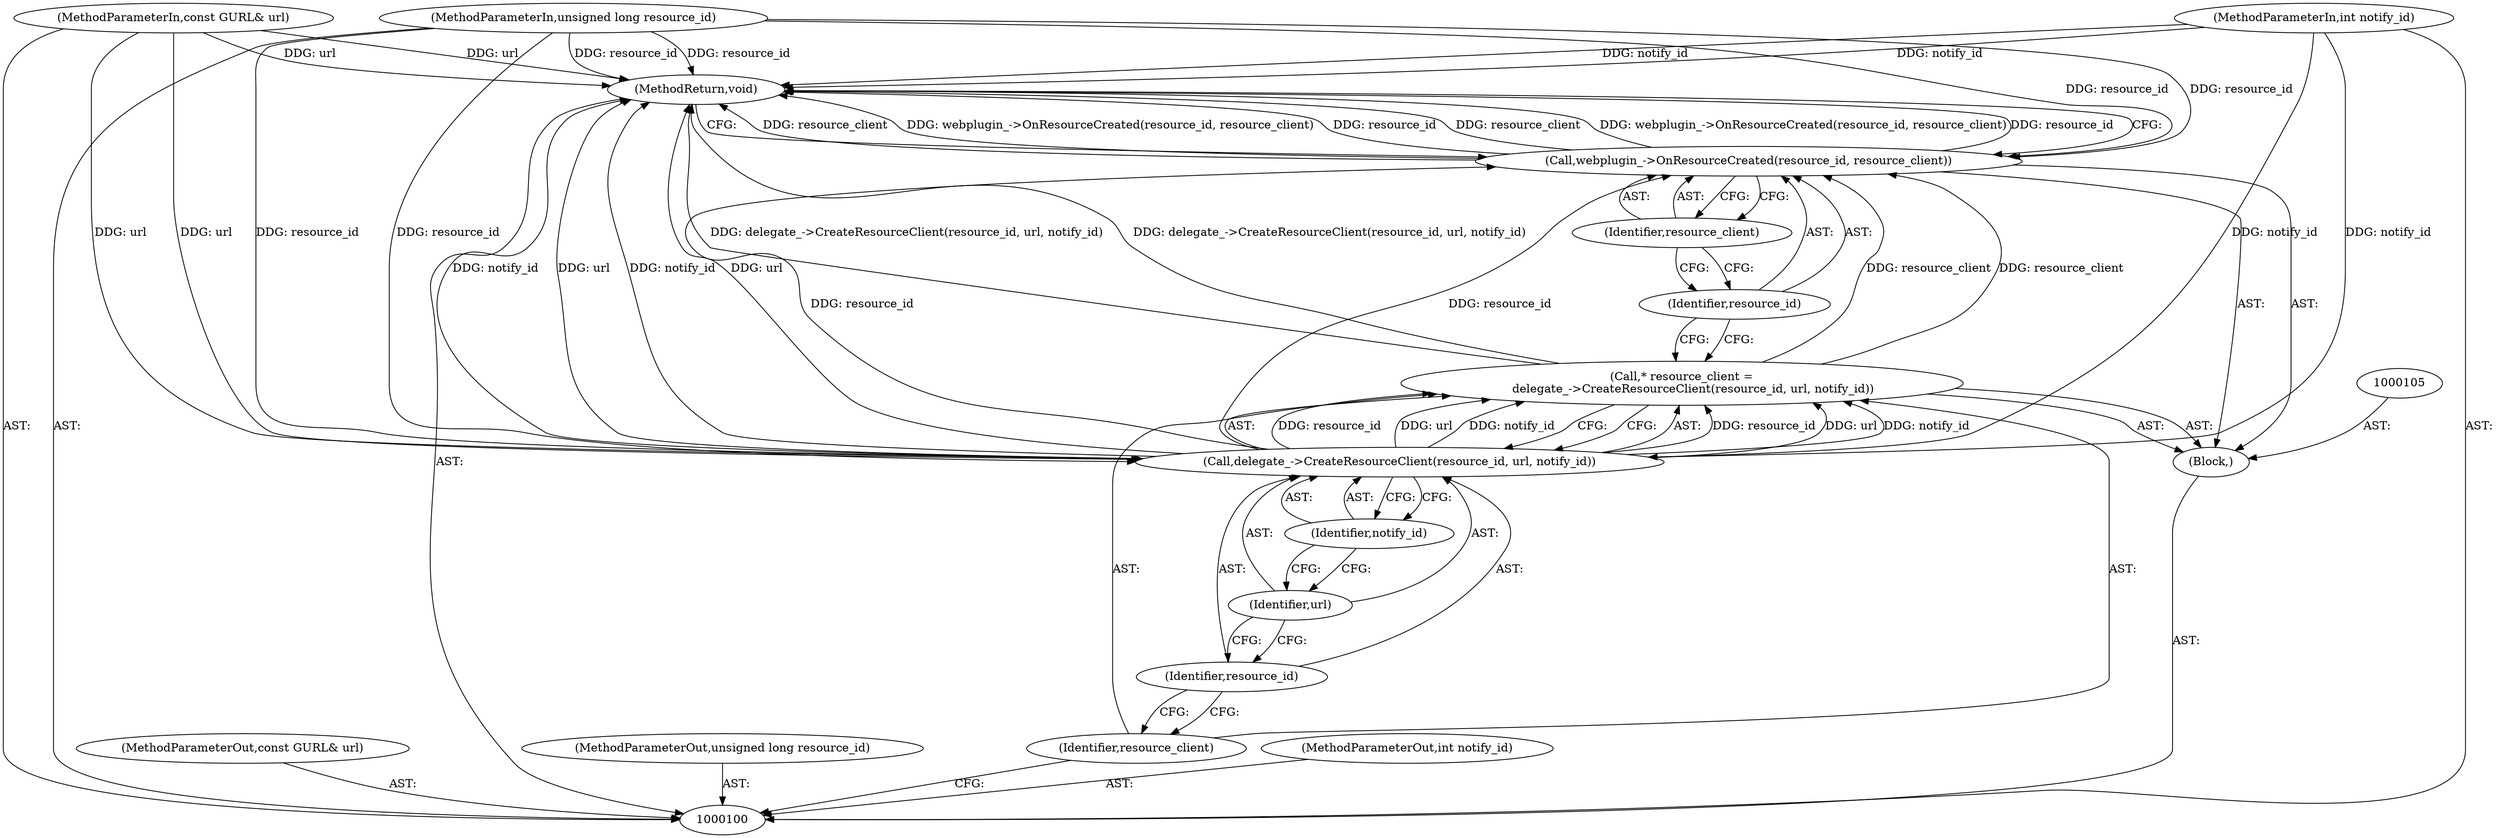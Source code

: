 digraph "0_Chrome_ea3d1d84be3d6f97bf50e76511c9e26af6895533_1" {
"1000115" [label="(MethodReturn,void)"];
"1000102" [label="(MethodParameterIn,const GURL& url)"];
"1000158" [label="(MethodParameterOut,const GURL& url)"];
"1000101" [label="(MethodParameterIn,unsigned long resource_id)"];
"1000157" [label="(MethodParameterOut,unsigned long resource_id)"];
"1000103" [label="(MethodParameterIn,int notify_id)"];
"1000159" [label="(MethodParameterOut,int notify_id)"];
"1000104" [label="(Block,)"];
"1000106" [label="(Call,* resource_client =\n      delegate_->CreateResourceClient(resource_id, url, notify_id))"];
"1000107" [label="(Identifier,resource_client)"];
"1000109" [label="(Identifier,resource_id)"];
"1000110" [label="(Identifier,url)"];
"1000111" [label="(Identifier,notify_id)"];
"1000108" [label="(Call,delegate_->CreateResourceClient(resource_id, url, notify_id))"];
"1000112" [label="(Call,webplugin_->OnResourceCreated(resource_id, resource_client))"];
"1000113" [label="(Identifier,resource_id)"];
"1000114" [label="(Identifier,resource_client)"];
"1000115" -> "1000100"  [label="AST: "];
"1000115" -> "1000112"  [label="CFG: "];
"1000106" -> "1000115"  [label="DDG: delegate_->CreateResourceClient(resource_id, url, notify_id)"];
"1000112" -> "1000115"  [label="DDG: resource_client"];
"1000112" -> "1000115"  [label="DDG: webplugin_->OnResourceCreated(resource_id, resource_client)"];
"1000112" -> "1000115"  [label="DDG: resource_id"];
"1000103" -> "1000115"  [label="DDG: notify_id"];
"1000108" -> "1000115"  [label="DDG: notify_id"];
"1000108" -> "1000115"  [label="DDG: url"];
"1000102" -> "1000115"  [label="DDG: url"];
"1000101" -> "1000115"  [label="DDG: resource_id"];
"1000102" -> "1000100"  [label="AST: "];
"1000102" -> "1000115"  [label="DDG: url"];
"1000102" -> "1000108"  [label="DDG: url"];
"1000158" -> "1000100"  [label="AST: "];
"1000101" -> "1000100"  [label="AST: "];
"1000101" -> "1000115"  [label="DDG: resource_id"];
"1000101" -> "1000108"  [label="DDG: resource_id"];
"1000101" -> "1000112"  [label="DDG: resource_id"];
"1000157" -> "1000100"  [label="AST: "];
"1000103" -> "1000100"  [label="AST: "];
"1000103" -> "1000115"  [label="DDG: notify_id"];
"1000103" -> "1000108"  [label="DDG: notify_id"];
"1000159" -> "1000100"  [label="AST: "];
"1000104" -> "1000100"  [label="AST: "];
"1000105" -> "1000104"  [label="AST: "];
"1000106" -> "1000104"  [label="AST: "];
"1000112" -> "1000104"  [label="AST: "];
"1000106" -> "1000104"  [label="AST: "];
"1000106" -> "1000108"  [label="CFG: "];
"1000107" -> "1000106"  [label="AST: "];
"1000108" -> "1000106"  [label="AST: "];
"1000113" -> "1000106"  [label="CFG: "];
"1000106" -> "1000115"  [label="DDG: delegate_->CreateResourceClient(resource_id, url, notify_id)"];
"1000108" -> "1000106"  [label="DDG: resource_id"];
"1000108" -> "1000106"  [label="DDG: url"];
"1000108" -> "1000106"  [label="DDG: notify_id"];
"1000106" -> "1000112"  [label="DDG: resource_client"];
"1000107" -> "1000106"  [label="AST: "];
"1000107" -> "1000100"  [label="CFG: "];
"1000109" -> "1000107"  [label="CFG: "];
"1000109" -> "1000108"  [label="AST: "];
"1000109" -> "1000107"  [label="CFG: "];
"1000110" -> "1000109"  [label="CFG: "];
"1000110" -> "1000108"  [label="AST: "];
"1000110" -> "1000109"  [label="CFG: "];
"1000111" -> "1000110"  [label="CFG: "];
"1000111" -> "1000108"  [label="AST: "];
"1000111" -> "1000110"  [label="CFG: "];
"1000108" -> "1000111"  [label="CFG: "];
"1000108" -> "1000106"  [label="AST: "];
"1000108" -> "1000111"  [label="CFG: "];
"1000109" -> "1000108"  [label="AST: "];
"1000110" -> "1000108"  [label="AST: "];
"1000111" -> "1000108"  [label="AST: "];
"1000106" -> "1000108"  [label="CFG: "];
"1000108" -> "1000115"  [label="DDG: notify_id"];
"1000108" -> "1000115"  [label="DDG: url"];
"1000108" -> "1000106"  [label="DDG: resource_id"];
"1000108" -> "1000106"  [label="DDG: url"];
"1000108" -> "1000106"  [label="DDG: notify_id"];
"1000101" -> "1000108"  [label="DDG: resource_id"];
"1000102" -> "1000108"  [label="DDG: url"];
"1000103" -> "1000108"  [label="DDG: notify_id"];
"1000108" -> "1000112"  [label="DDG: resource_id"];
"1000112" -> "1000104"  [label="AST: "];
"1000112" -> "1000114"  [label="CFG: "];
"1000113" -> "1000112"  [label="AST: "];
"1000114" -> "1000112"  [label="AST: "];
"1000115" -> "1000112"  [label="CFG: "];
"1000112" -> "1000115"  [label="DDG: resource_client"];
"1000112" -> "1000115"  [label="DDG: webplugin_->OnResourceCreated(resource_id, resource_client)"];
"1000112" -> "1000115"  [label="DDG: resource_id"];
"1000108" -> "1000112"  [label="DDG: resource_id"];
"1000101" -> "1000112"  [label="DDG: resource_id"];
"1000106" -> "1000112"  [label="DDG: resource_client"];
"1000113" -> "1000112"  [label="AST: "];
"1000113" -> "1000106"  [label="CFG: "];
"1000114" -> "1000113"  [label="CFG: "];
"1000114" -> "1000112"  [label="AST: "];
"1000114" -> "1000113"  [label="CFG: "];
"1000112" -> "1000114"  [label="CFG: "];
}
